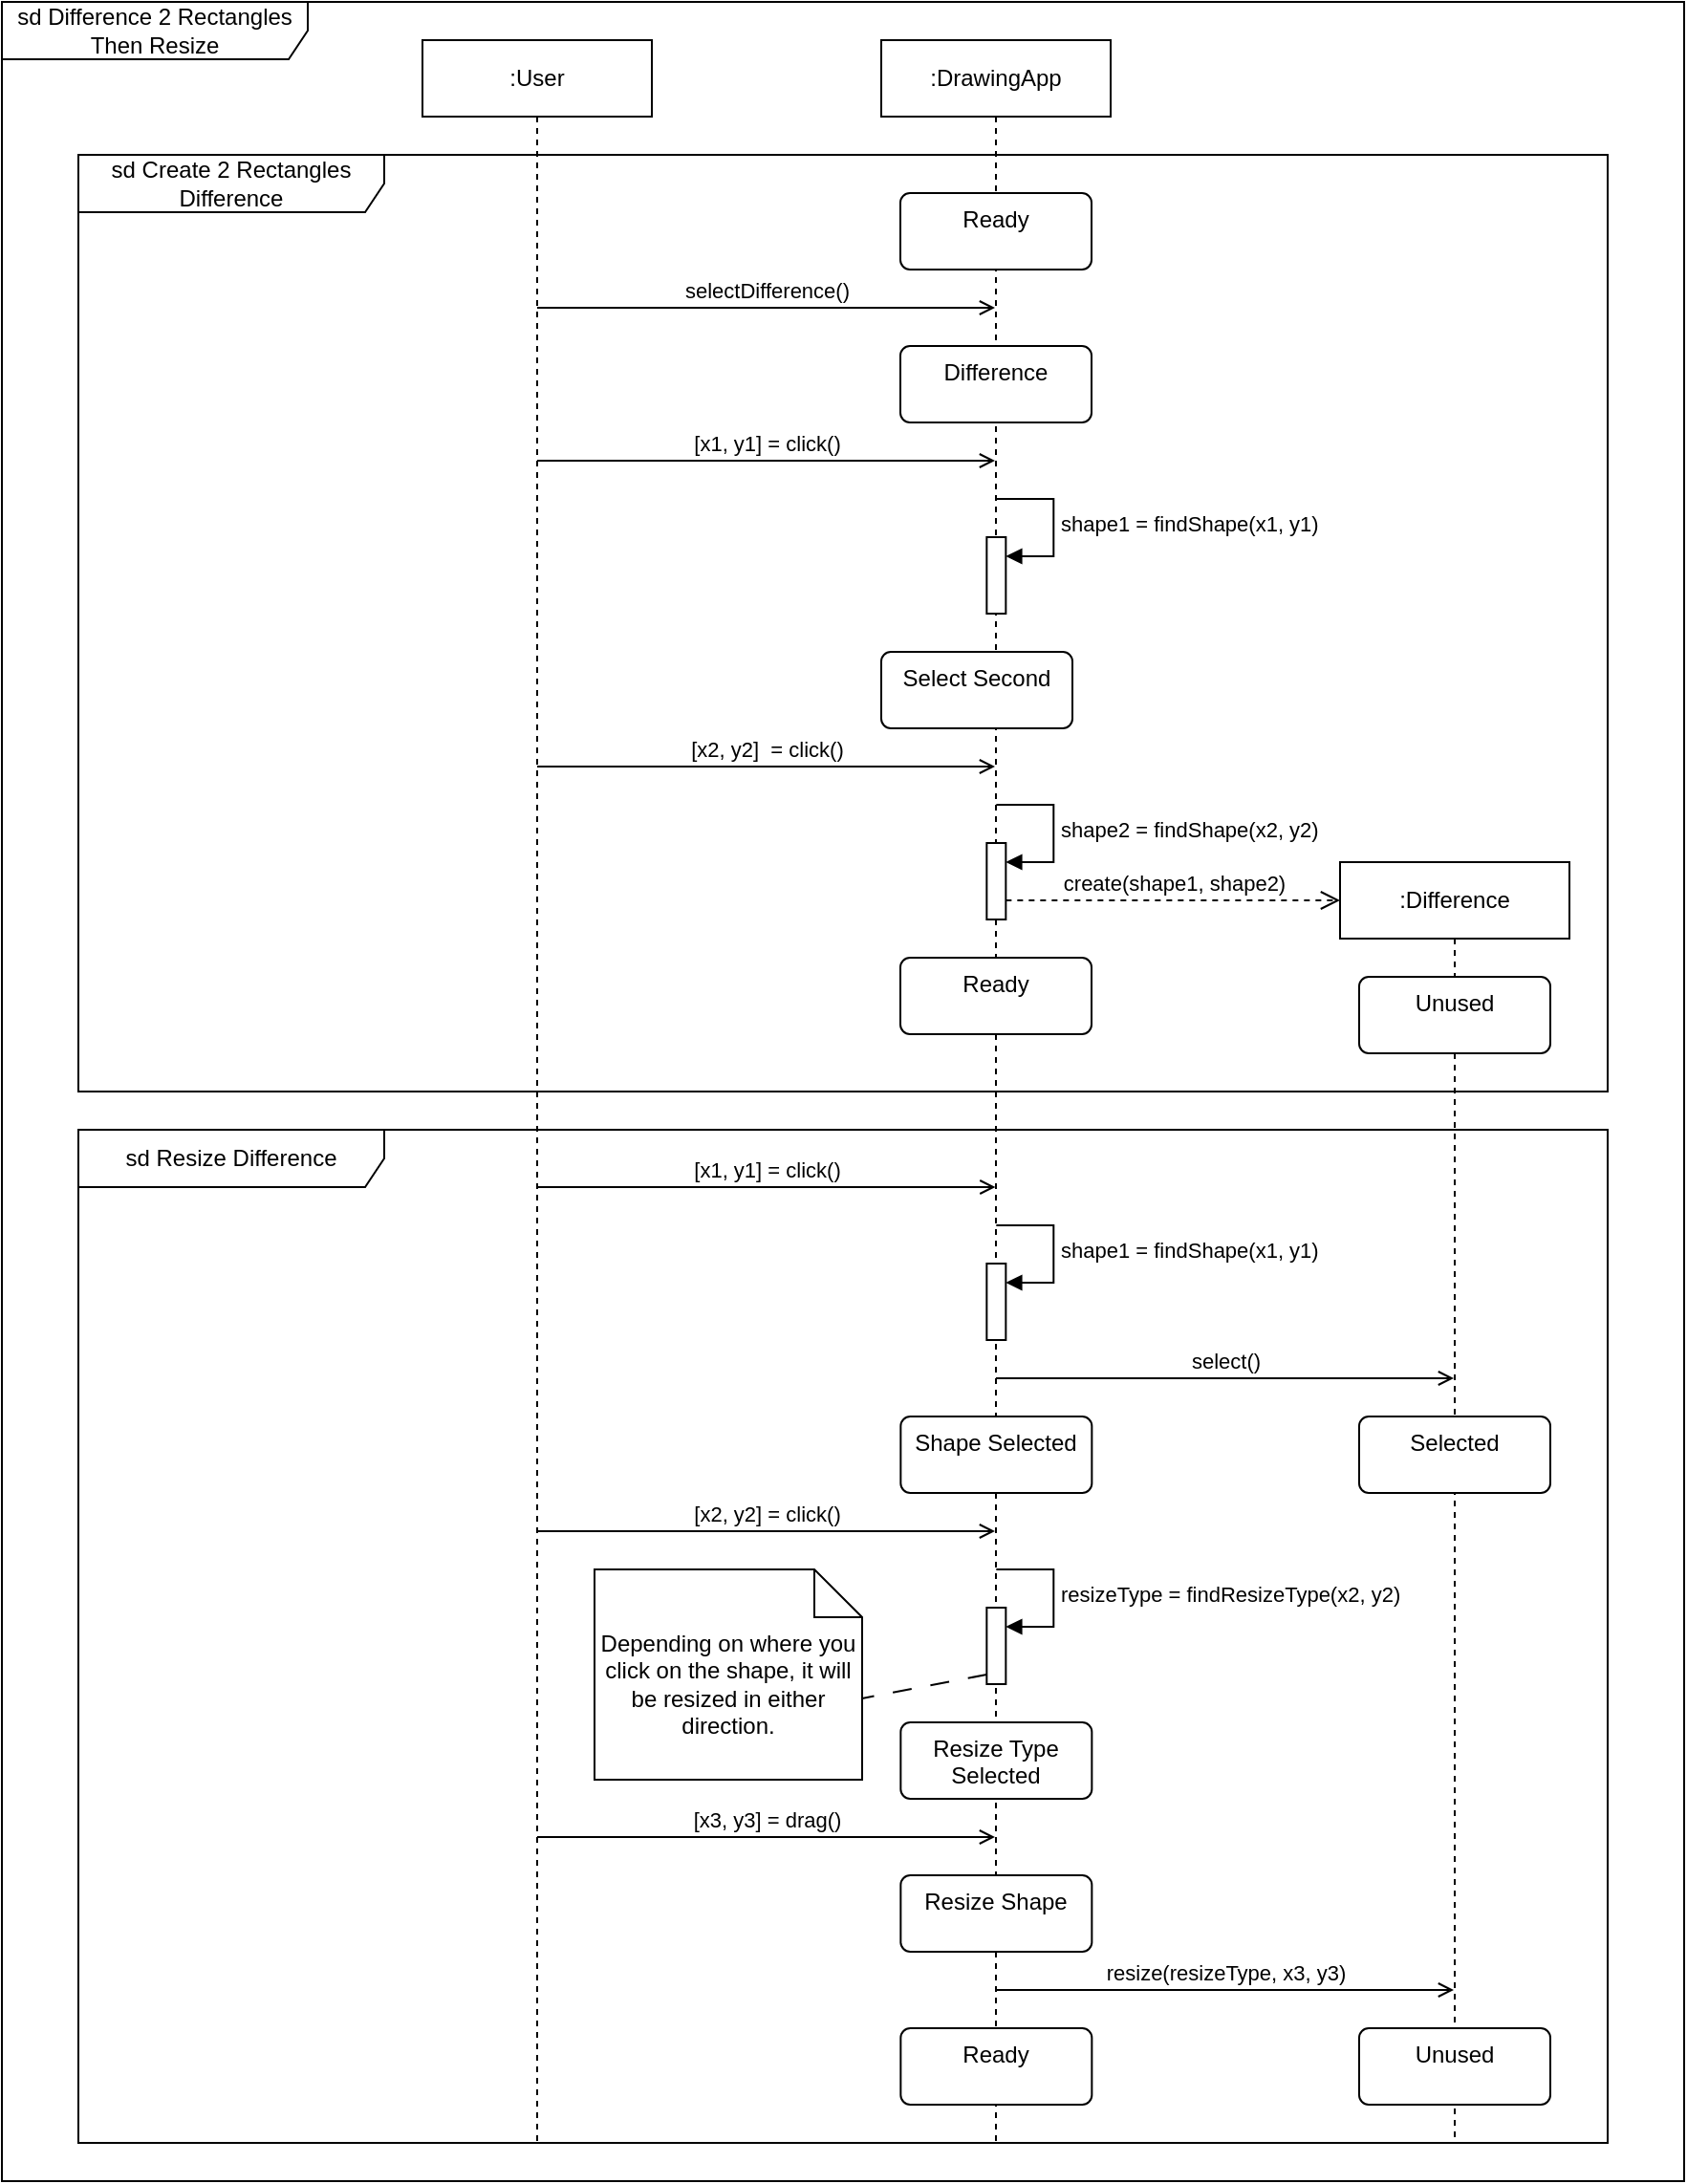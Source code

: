 <mxfile version="23.1.5" type="device">
  <diagram name="Page-1" id="2YBvvXClWsGukQMizWep">
    <mxGraphModel dx="712" dy="875" grid="1" gridSize="10" guides="1" tooltips="1" connect="1" arrows="1" fold="1" page="1" pageScale="1" pageWidth="850" pageHeight="1100" math="0" shadow="0">
      <root>
        <mxCell id="0" />
        <mxCell id="1" parent="0" />
        <mxCell id="RvZzmOZLVqUPOCZEMB7k-1" value="sd Create 2 Rectangles Difference" style="shape=umlFrame;whiteSpace=wrap;html=1;pointerEvents=0;recursiveResize=0;container=1;collapsible=0;width=160;" parent="1" vertex="1">
          <mxGeometry x="80" y="120" width="800" height="490" as="geometry" />
        </mxCell>
        <mxCell id="RvZzmOZLVqUPOCZEMB7k-22" value="sd Difference 2 Rectangles Then Resize" style="shape=umlFrame;whiteSpace=wrap;html=1;pointerEvents=0;recursiveResize=0;container=1;collapsible=0;width=160;" parent="1" vertex="1">
          <mxGeometry x="40" y="40" width="880" height="1140" as="geometry" />
        </mxCell>
        <mxCell id="aM9ryv3xv72pqoxQDRHE-1" value=":User" style="shape=umlLifeline;perimeter=lifelinePerimeter;whiteSpace=wrap;html=1;container=0;dropTarget=0;collapsible=0;recursiveResize=0;outlineConnect=0;portConstraint=eastwest;newEdgeStyle={&quot;edgeStyle&quot;:&quot;elbowEdgeStyle&quot;,&quot;elbow&quot;:&quot;vertical&quot;,&quot;curved&quot;:0,&quot;rounded&quot;:0};" parent="RvZzmOZLVqUPOCZEMB7k-22" vertex="1">
          <mxGeometry x="220" y="20" width="120" height="1100" as="geometry" />
        </mxCell>
        <mxCell id="aM9ryv3xv72pqoxQDRHE-5" value=":DrawingApp" style="shape=umlLifeline;perimeter=lifelinePerimeter;whiteSpace=wrap;html=1;container=0;dropTarget=0;collapsible=0;recursiveResize=0;outlineConnect=0;portConstraint=eastwest;newEdgeStyle={&quot;edgeStyle&quot;:&quot;elbowEdgeStyle&quot;,&quot;elbow&quot;:&quot;vertical&quot;,&quot;curved&quot;:0,&quot;rounded&quot;:0};" parent="RvZzmOZLVqUPOCZEMB7k-22" vertex="1">
          <mxGeometry x="460" y="20" width="120" height="1100" as="geometry" />
        </mxCell>
        <mxCell id="RvZzmOZLVqUPOCZEMB7k-34" value="" style="html=1;points=[[0,0,0,0,5],[0,1,0,0,-5],[1,0,0,0,5],[1,1,0,0,-5]];perimeter=orthogonalPerimeter;outlineConnect=0;targetShapes=umlLifeline;portConstraint=eastwest;newEdgeStyle={&quot;curved&quot;:0,&quot;rounded&quot;:0};" parent="aM9ryv3xv72pqoxQDRHE-5" vertex="1">
          <mxGeometry x="55.17" y="260" width="10" height="40" as="geometry" />
        </mxCell>
        <mxCell id="RvZzmOZLVqUPOCZEMB7k-35" value="shape1 = findShape(x1, y1)" style="html=1;align=left;spacingLeft=2;endArrow=block;rounded=0;edgeStyle=orthogonalEdgeStyle;curved=0;rounded=0;" parent="aM9ryv3xv72pqoxQDRHE-5" target="RvZzmOZLVqUPOCZEMB7k-34" edge="1">
          <mxGeometry relative="1" as="geometry">
            <mxPoint x="60.17" y="240" as="sourcePoint" />
            <Array as="points">
              <mxPoint x="90.17" y="270" />
            </Array>
          </mxGeometry>
        </mxCell>
        <mxCell id="RvZzmOZLVqUPOCZEMB7k-40" value="" style="html=1;points=[[0,0,0,0,5],[0,1,0,0,-5],[1,0,0,0,5],[1,1,0,0,-5]];perimeter=orthogonalPerimeter;outlineConnect=0;targetShapes=umlLifeline;portConstraint=eastwest;newEdgeStyle={&quot;curved&quot;:0,&quot;rounded&quot;:0};" parent="aM9ryv3xv72pqoxQDRHE-5" vertex="1">
          <mxGeometry x="55.17" y="420" width="10" height="40" as="geometry" />
        </mxCell>
        <mxCell id="RvZzmOZLVqUPOCZEMB7k-41" value="shape2 = findShape(x2, y2)" style="html=1;align=left;spacingLeft=2;endArrow=block;rounded=0;edgeStyle=orthogonalEdgeStyle;curved=0;rounded=0;" parent="aM9ryv3xv72pqoxQDRHE-5" target="RvZzmOZLVqUPOCZEMB7k-40" edge="1">
          <mxGeometry relative="1" as="geometry">
            <mxPoint x="60.17" y="400" as="sourcePoint" />
            <Array as="points">
              <mxPoint x="90.17" y="430" />
            </Array>
          </mxGeometry>
        </mxCell>
        <mxCell id="RvZzmOZLVqUPOCZEMB7k-5" value="selectDifference()" style="html=1;verticalAlign=bottom;labelBackgroundColor=none;endArrow=open;endFill=0;rounded=0;" parent="RvZzmOZLVqUPOCZEMB7k-22" source="aM9ryv3xv72pqoxQDRHE-1" target="aM9ryv3xv72pqoxQDRHE-5" edge="1">
          <mxGeometry width="160" relative="1" as="geometry">
            <mxPoint x="280" y="160" as="sourcePoint" />
            <mxPoint x="520" y="160" as="targetPoint" />
            <Array as="points">
              <mxPoint x="400.5" y="160" />
            </Array>
            <mxPoint as="offset" />
          </mxGeometry>
        </mxCell>
        <mxCell id="RvZzmOZLVqUPOCZEMB7k-7" value="[x1, y1] = click()" style="html=1;verticalAlign=bottom;labelBackgroundColor=none;endArrow=open;endFill=0;rounded=0;" parent="RvZzmOZLVqUPOCZEMB7k-22" source="aM9ryv3xv72pqoxQDRHE-1" target="aM9ryv3xv72pqoxQDRHE-5" edge="1">
          <mxGeometry x="0.001" width="160" relative="1" as="geometry">
            <mxPoint x="280" y="240" as="sourcePoint" />
            <mxPoint x="520" y="240" as="targetPoint" />
            <Array as="points">
              <mxPoint x="400.5" y="240" />
            </Array>
            <mxPoint as="offset" />
          </mxGeometry>
        </mxCell>
        <mxCell id="RvZzmOZLVqUPOCZEMB7k-10" value="[x2, y2]&amp;nbsp;&amp;nbsp;= click()" style="html=1;verticalAlign=bottom;labelBackgroundColor=none;endArrow=open;endFill=0;rounded=0;" parent="RvZzmOZLVqUPOCZEMB7k-22" source="aM9ryv3xv72pqoxQDRHE-1" target="aM9ryv3xv72pqoxQDRHE-5" edge="1">
          <mxGeometry width="160" relative="1" as="geometry">
            <mxPoint x="269.667" y="400.0" as="sourcePoint" />
            <mxPoint x="509.5" y="400.0" as="targetPoint" />
            <Array as="points">
              <mxPoint x="400" y="400" />
            </Array>
            <mxPoint as="offset" />
          </mxGeometry>
        </mxCell>
        <mxCell id="5ZPEw8xnqNuzQEx_Yz8Z-1" value="Ready" style="html=1;align=center;verticalAlign=top;rounded=1;absoluteArcSize=1;arcSize=10;dashed=0;whiteSpace=wrap;direction=west;movable=1;resizable=1;rotatable=1;deletable=1;editable=1;locked=0;connectable=1;" parent="RvZzmOZLVqUPOCZEMB7k-22" vertex="1">
          <mxGeometry x="470" y="100" width="100" height="40" as="geometry" />
        </mxCell>
        <mxCell id="RvZzmOZLVqUPOCZEMB7k-6" value="Difference" style="html=1;align=center;verticalAlign=top;rounded=1;absoluteArcSize=1;arcSize=10;dashed=0;whiteSpace=wrap;direction=west;movable=1;resizable=1;rotatable=1;deletable=1;editable=1;locked=0;connectable=1;" parent="RvZzmOZLVqUPOCZEMB7k-22" vertex="1">
          <mxGeometry x="470" y="180" width="100" height="40" as="geometry" />
        </mxCell>
        <mxCell id="RvZzmOZLVqUPOCZEMB7k-9" value="Select Second" style="html=1;align=center;verticalAlign=top;rounded=1;absoluteArcSize=1;arcSize=10;dashed=0;whiteSpace=wrap;direction=west;movable=1;resizable=1;rotatable=1;deletable=1;editable=1;locked=0;connectable=1;" parent="RvZzmOZLVqUPOCZEMB7k-22" vertex="1">
          <mxGeometry x="460" y="340" width="100" height="40" as="geometry" />
        </mxCell>
        <mxCell id="RvZzmOZLVqUPOCZEMB7k-24" value=":Difference" style="shape=umlLifeline;perimeter=lifelinePerimeter;whiteSpace=wrap;html=1;container=0;dropTarget=0;collapsible=0;recursiveResize=0;outlineConnect=0;portConstraint=eastwest;newEdgeStyle={&quot;edgeStyle&quot;:&quot;elbowEdgeStyle&quot;,&quot;elbow&quot;:&quot;vertical&quot;,&quot;curved&quot;:0,&quot;rounded&quot;:0};" parent="RvZzmOZLVqUPOCZEMB7k-22" vertex="1">
          <mxGeometry x="700" y="450" width="120" height="670" as="geometry" />
        </mxCell>
        <mxCell id="RvZzmOZLVqUPOCZEMB7k-25" value="create(shape1, shape2)" style="endArrow=open;startArrow=none;endFill=0;startFill=0;endSize=8;html=1;verticalAlign=bottom;dashed=1;labelBackgroundColor=none;rounded=0;" parent="RvZzmOZLVqUPOCZEMB7k-22" source="RvZzmOZLVqUPOCZEMB7k-40" edge="1">
          <mxGeometry width="160" relative="1" as="geometry">
            <mxPoint x="515.17" y="470" as="sourcePoint" />
            <mxPoint x="700" y="470" as="targetPoint" />
          </mxGeometry>
        </mxCell>
        <mxCell id="RvZzmOZLVqUPOCZEMB7k-20" value="sd Resize Difference" style="shape=umlFrame;whiteSpace=wrap;html=1;pointerEvents=0;recursiveResize=0;container=1;collapsible=0;width=160;" parent="RvZzmOZLVqUPOCZEMB7k-22" vertex="1">
          <mxGeometry x="40" y="590" width="800" height="530" as="geometry" />
        </mxCell>
        <mxCell id="RvZzmOZLVqUPOCZEMB7k-51" value="Shape Selected" style="html=1;align=center;verticalAlign=top;rounded=1;absoluteArcSize=1;arcSize=10;dashed=0;whiteSpace=wrap;direction=west;movable=1;resizable=1;rotatable=1;deletable=1;editable=1;locked=0;connectable=1;" parent="RvZzmOZLVqUPOCZEMB7k-20" vertex="1">
          <mxGeometry x="430.17" y="150" width="100" height="40" as="geometry" />
        </mxCell>
        <mxCell id="RvZzmOZLVqUPOCZEMB7k-54" value="resizeType = findResizeType(x2, y2)" style="html=1;align=left;spacingLeft=2;endArrow=block;rounded=0;edgeStyle=orthogonalEdgeStyle;curved=0;rounded=0;" parent="RvZzmOZLVqUPOCZEMB7k-20" target="RvZzmOZLVqUPOCZEMB7k-55" edge="1">
          <mxGeometry relative="1" as="geometry">
            <mxPoint x="480.17" y="230" as="sourcePoint" />
            <Array as="points">
              <mxPoint x="510.17" y="260" />
            </Array>
          </mxGeometry>
        </mxCell>
        <mxCell id="RvZzmOZLVqUPOCZEMB7k-55" value="" style="html=1;points=[[0,0,0,0,5],[0,1,0,0,-5],[1,0,0,0,5],[1,1,0,0,-5]];perimeter=orthogonalPerimeter;outlineConnect=0;targetShapes=umlLifeline;portConstraint=eastwest;newEdgeStyle={&quot;curved&quot;:0,&quot;rounded&quot;:0};" parent="RvZzmOZLVqUPOCZEMB7k-20" vertex="1">
          <mxGeometry x="475.17" y="250" width="10" height="40" as="geometry" />
        </mxCell>
        <mxCell id="RvZzmOZLVqUPOCZEMB7k-58" value="Resize Type Selected" style="html=1;align=center;verticalAlign=top;rounded=1;absoluteArcSize=1;arcSize=10;dashed=0;whiteSpace=wrap;direction=west;movable=1;resizable=1;rotatable=1;deletable=1;editable=1;locked=0;connectable=1;" parent="RvZzmOZLVqUPOCZEMB7k-20" vertex="1">
          <mxGeometry x="430.17" y="310" width="100" height="40" as="geometry" />
        </mxCell>
        <mxCell id="RvZzmOZLVqUPOCZEMB7k-59" value="Ready" style="html=1;align=center;verticalAlign=top;rounded=1;absoluteArcSize=1;arcSize=10;dashed=0;whiteSpace=wrap;direction=west;movable=1;resizable=1;rotatable=1;deletable=1;editable=1;locked=0;connectable=1;" parent="RvZzmOZLVqUPOCZEMB7k-20" vertex="1">
          <mxGeometry x="430.17" y="470" width="100" height="40" as="geometry" />
        </mxCell>
        <mxCell id="RvZzmOZLVqUPOCZEMB7k-43" value="[x1, y1] = click()" style="html=1;verticalAlign=bottom;labelBackgroundColor=none;endArrow=open;endFill=0;rounded=0;" parent="RvZzmOZLVqUPOCZEMB7k-20" edge="1">
          <mxGeometry width="160" relative="1" as="geometry">
            <mxPoint x="239.999" y="30" as="sourcePoint" />
            <mxPoint x="479.74" y="30" as="targetPoint" />
            <Array as="points">
              <mxPoint x="361.58" y="30" />
            </Array>
            <mxPoint as="offset" />
          </mxGeometry>
        </mxCell>
        <mxCell id="RvZzmOZLVqUPOCZEMB7k-45" value="shape1 = findShape(x1, y1)" style="html=1;align=left;spacingLeft=2;endArrow=block;rounded=0;edgeStyle=orthogonalEdgeStyle;curved=0;rounded=0;" parent="RvZzmOZLVqUPOCZEMB7k-20" target="RvZzmOZLVqUPOCZEMB7k-44" edge="1">
          <mxGeometry relative="1" as="geometry">
            <mxPoint x="480.17" y="50" as="sourcePoint" />
            <Array as="points">
              <mxPoint x="510.17" y="80" />
            </Array>
          </mxGeometry>
        </mxCell>
        <mxCell id="RvZzmOZLVqUPOCZEMB7k-44" value="" style="html=1;points=[[0,0,0,0,5],[0,1,0,0,-5],[1,0,0,0,5],[1,1,0,0,-5]];perimeter=orthogonalPerimeter;outlineConnect=0;targetShapes=umlLifeline;portConstraint=eastwest;newEdgeStyle={&quot;curved&quot;:0,&quot;rounded&quot;:0};" parent="RvZzmOZLVqUPOCZEMB7k-20" vertex="1">
          <mxGeometry x="475.17" y="70" width="10" height="40" as="geometry" />
        </mxCell>
        <mxCell id="RvZzmOZLVqUPOCZEMB7k-63" value="Selected" style="html=1;align=center;verticalAlign=top;rounded=1;absoluteArcSize=1;arcSize=10;dashed=0;whiteSpace=wrap;direction=west;movable=1;resizable=1;rotatable=1;deletable=1;editable=1;locked=0;connectable=1;" parent="RvZzmOZLVqUPOCZEMB7k-20" vertex="1">
          <mxGeometry x="670" y="150" width="100" height="40" as="geometry" />
        </mxCell>
        <mxCell id="RvZzmOZLVqUPOCZEMB7k-64" value="Unused" style="html=1;align=center;verticalAlign=top;rounded=1;absoluteArcSize=1;arcSize=10;dashed=0;whiteSpace=wrap;direction=west;movable=1;resizable=1;rotatable=1;deletable=1;editable=1;locked=0;connectable=1;" parent="RvZzmOZLVqUPOCZEMB7k-20" vertex="1">
          <mxGeometry x="670" y="470" width="100" height="40" as="geometry" />
        </mxCell>
        <mxCell id="xPb3FiOIvuONXd7DkFFr-2" value="&lt;div&gt;&lt;br/&gt;&lt;/div&gt;" style="endArrow=none;startArrow=none;endFill=0;startFill=0;endSize=8;html=1;verticalAlign=bottom;dashed=1;labelBackgroundColor=none;dashPattern=10 10;rounded=0;entryX=0;entryY=0;entryDx=140;entryDy=67.5;entryPerimeter=0;exitX=0;exitY=1;exitDx=0;exitDy=-5;exitPerimeter=0;" parent="RvZzmOZLVqUPOCZEMB7k-20" source="RvZzmOZLVqUPOCZEMB7k-55" target="xPb3FiOIvuONXd7DkFFr-1" edge="1">
          <mxGeometry width="160" relative="1" as="geometry">
            <mxPoint x="460" y="220" as="sourcePoint" />
            <mxPoint x="760" y="290" as="targetPoint" />
          </mxGeometry>
        </mxCell>
        <mxCell id="xPb3FiOIvuONXd7DkFFr-1" value="Depending on where you click on the shape, it will be resized in either direction." style="shape=note2;boundedLbl=1;whiteSpace=wrap;html=1;size=25;verticalAlign=top;align=center;" parent="RvZzmOZLVqUPOCZEMB7k-20" vertex="1">
          <mxGeometry x="270" y="230" width="140" height="110" as="geometry" />
        </mxCell>
        <mxCell id="uD5H4YkZczwe-1z529lf-3" value="Resize Shape" style="html=1;align=center;verticalAlign=top;rounded=1;absoluteArcSize=1;arcSize=10;dashed=0;whiteSpace=wrap;direction=west;movable=1;resizable=1;rotatable=1;deletable=1;editable=1;locked=0;connectable=1;" vertex="1" parent="RvZzmOZLVqUPOCZEMB7k-20">
          <mxGeometry x="430.17" y="390" width="100" height="40" as="geometry" />
        </mxCell>
        <mxCell id="RvZzmOZLVqUPOCZEMB7k-56" value="resize(resizeType, x3, y3)" style="html=1;verticalAlign=bottom;labelBackgroundColor=none;endArrow=open;endFill=0;rounded=0;" parent="RvZzmOZLVqUPOCZEMB7k-22" source="aM9ryv3xv72pqoxQDRHE-5" target="RvZzmOZLVqUPOCZEMB7k-24" edge="1">
          <mxGeometry width="160" relative="1" as="geometry">
            <mxPoint x="509.759" y="990" as="sourcePoint" />
            <mxPoint x="749.5" y="990" as="targetPoint" />
            <Array as="points">
              <mxPoint x="610" y="1040" />
            </Array>
            <mxPoint as="offset" />
          </mxGeometry>
        </mxCell>
        <mxCell id="RvZzmOZLVqUPOCZEMB7k-60" value="Ready" style="html=1;align=center;verticalAlign=top;rounded=1;absoluteArcSize=1;arcSize=10;dashed=0;whiteSpace=wrap;direction=west;movable=1;resizable=1;rotatable=1;deletable=1;editable=1;locked=0;connectable=1;" parent="RvZzmOZLVqUPOCZEMB7k-22" vertex="1">
          <mxGeometry x="470" y="500" width="100" height="40" as="geometry" />
        </mxCell>
        <mxCell id="RvZzmOZLVqUPOCZEMB7k-62" value="Unused" style="html=1;align=center;verticalAlign=top;rounded=1;absoluteArcSize=1;arcSize=10;dashed=0;whiteSpace=wrap;direction=west;movable=1;resizable=1;rotatable=1;deletable=1;editable=1;locked=0;connectable=1;" parent="RvZzmOZLVqUPOCZEMB7k-22" vertex="1">
          <mxGeometry x="710" y="510" width="100" height="40" as="geometry" />
        </mxCell>
        <mxCell id="RvZzmOZLVqUPOCZEMB7k-50" value="select()" style="html=1;verticalAlign=bottom;labelBackgroundColor=none;endArrow=open;endFill=0;rounded=0;" parent="RvZzmOZLVqUPOCZEMB7k-22" source="aM9ryv3xv72pqoxQDRHE-5" target="RvZzmOZLVqUPOCZEMB7k-24" edge="1">
          <mxGeometry width="160" relative="1" as="geometry">
            <mxPoint x="525.169" y="720" as="sourcePoint" />
            <mxPoint x="764.91" y="720" as="targetPoint" />
            <Array as="points">
              <mxPoint x="640" y="720" />
            </Array>
            <mxPoint as="offset" />
          </mxGeometry>
        </mxCell>
        <mxCell id="RvZzmOZLVqUPOCZEMB7k-53" value="[x2, y2] = click()" style="html=1;verticalAlign=bottom;labelBackgroundColor=none;endArrow=open;endFill=0;rounded=0;" parent="RvZzmOZLVqUPOCZEMB7k-22" source="aM9ryv3xv72pqoxQDRHE-1" target="aM9ryv3xv72pqoxQDRHE-5" edge="1">
          <mxGeometry width="160" relative="1" as="geometry">
            <mxPoint x="285.429" y="800" as="sourcePoint" />
            <mxPoint x="525.17" y="800" as="targetPoint" />
            <Array as="points">
              <mxPoint x="417.01" y="800" />
            </Array>
            <mxPoint as="offset" />
          </mxGeometry>
        </mxCell>
        <mxCell id="RvZzmOZLVqUPOCZEMB7k-57" value="[x3, y3] = drag()" style="html=1;verticalAlign=bottom;labelBackgroundColor=none;endArrow=open;endFill=0;rounded=0;" parent="RvZzmOZLVqUPOCZEMB7k-22" source="aM9ryv3xv72pqoxQDRHE-1" target="aM9ryv3xv72pqoxQDRHE-5" edge="1">
          <mxGeometry width="160" relative="1" as="geometry">
            <mxPoint x="285.429" y="970" as="sourcePoint" />
            <mxPoint x="525.17" y="970" as="targetPoint" />
            <Array as="points">
              <mxPoint x="406" y="960" />
            </Array>
            <mxPoint as="offset" />
          </mxGeometry>
        </mxCell>
      </root>
    </mxGraphModel>
  </diagram>
</mxfile>
